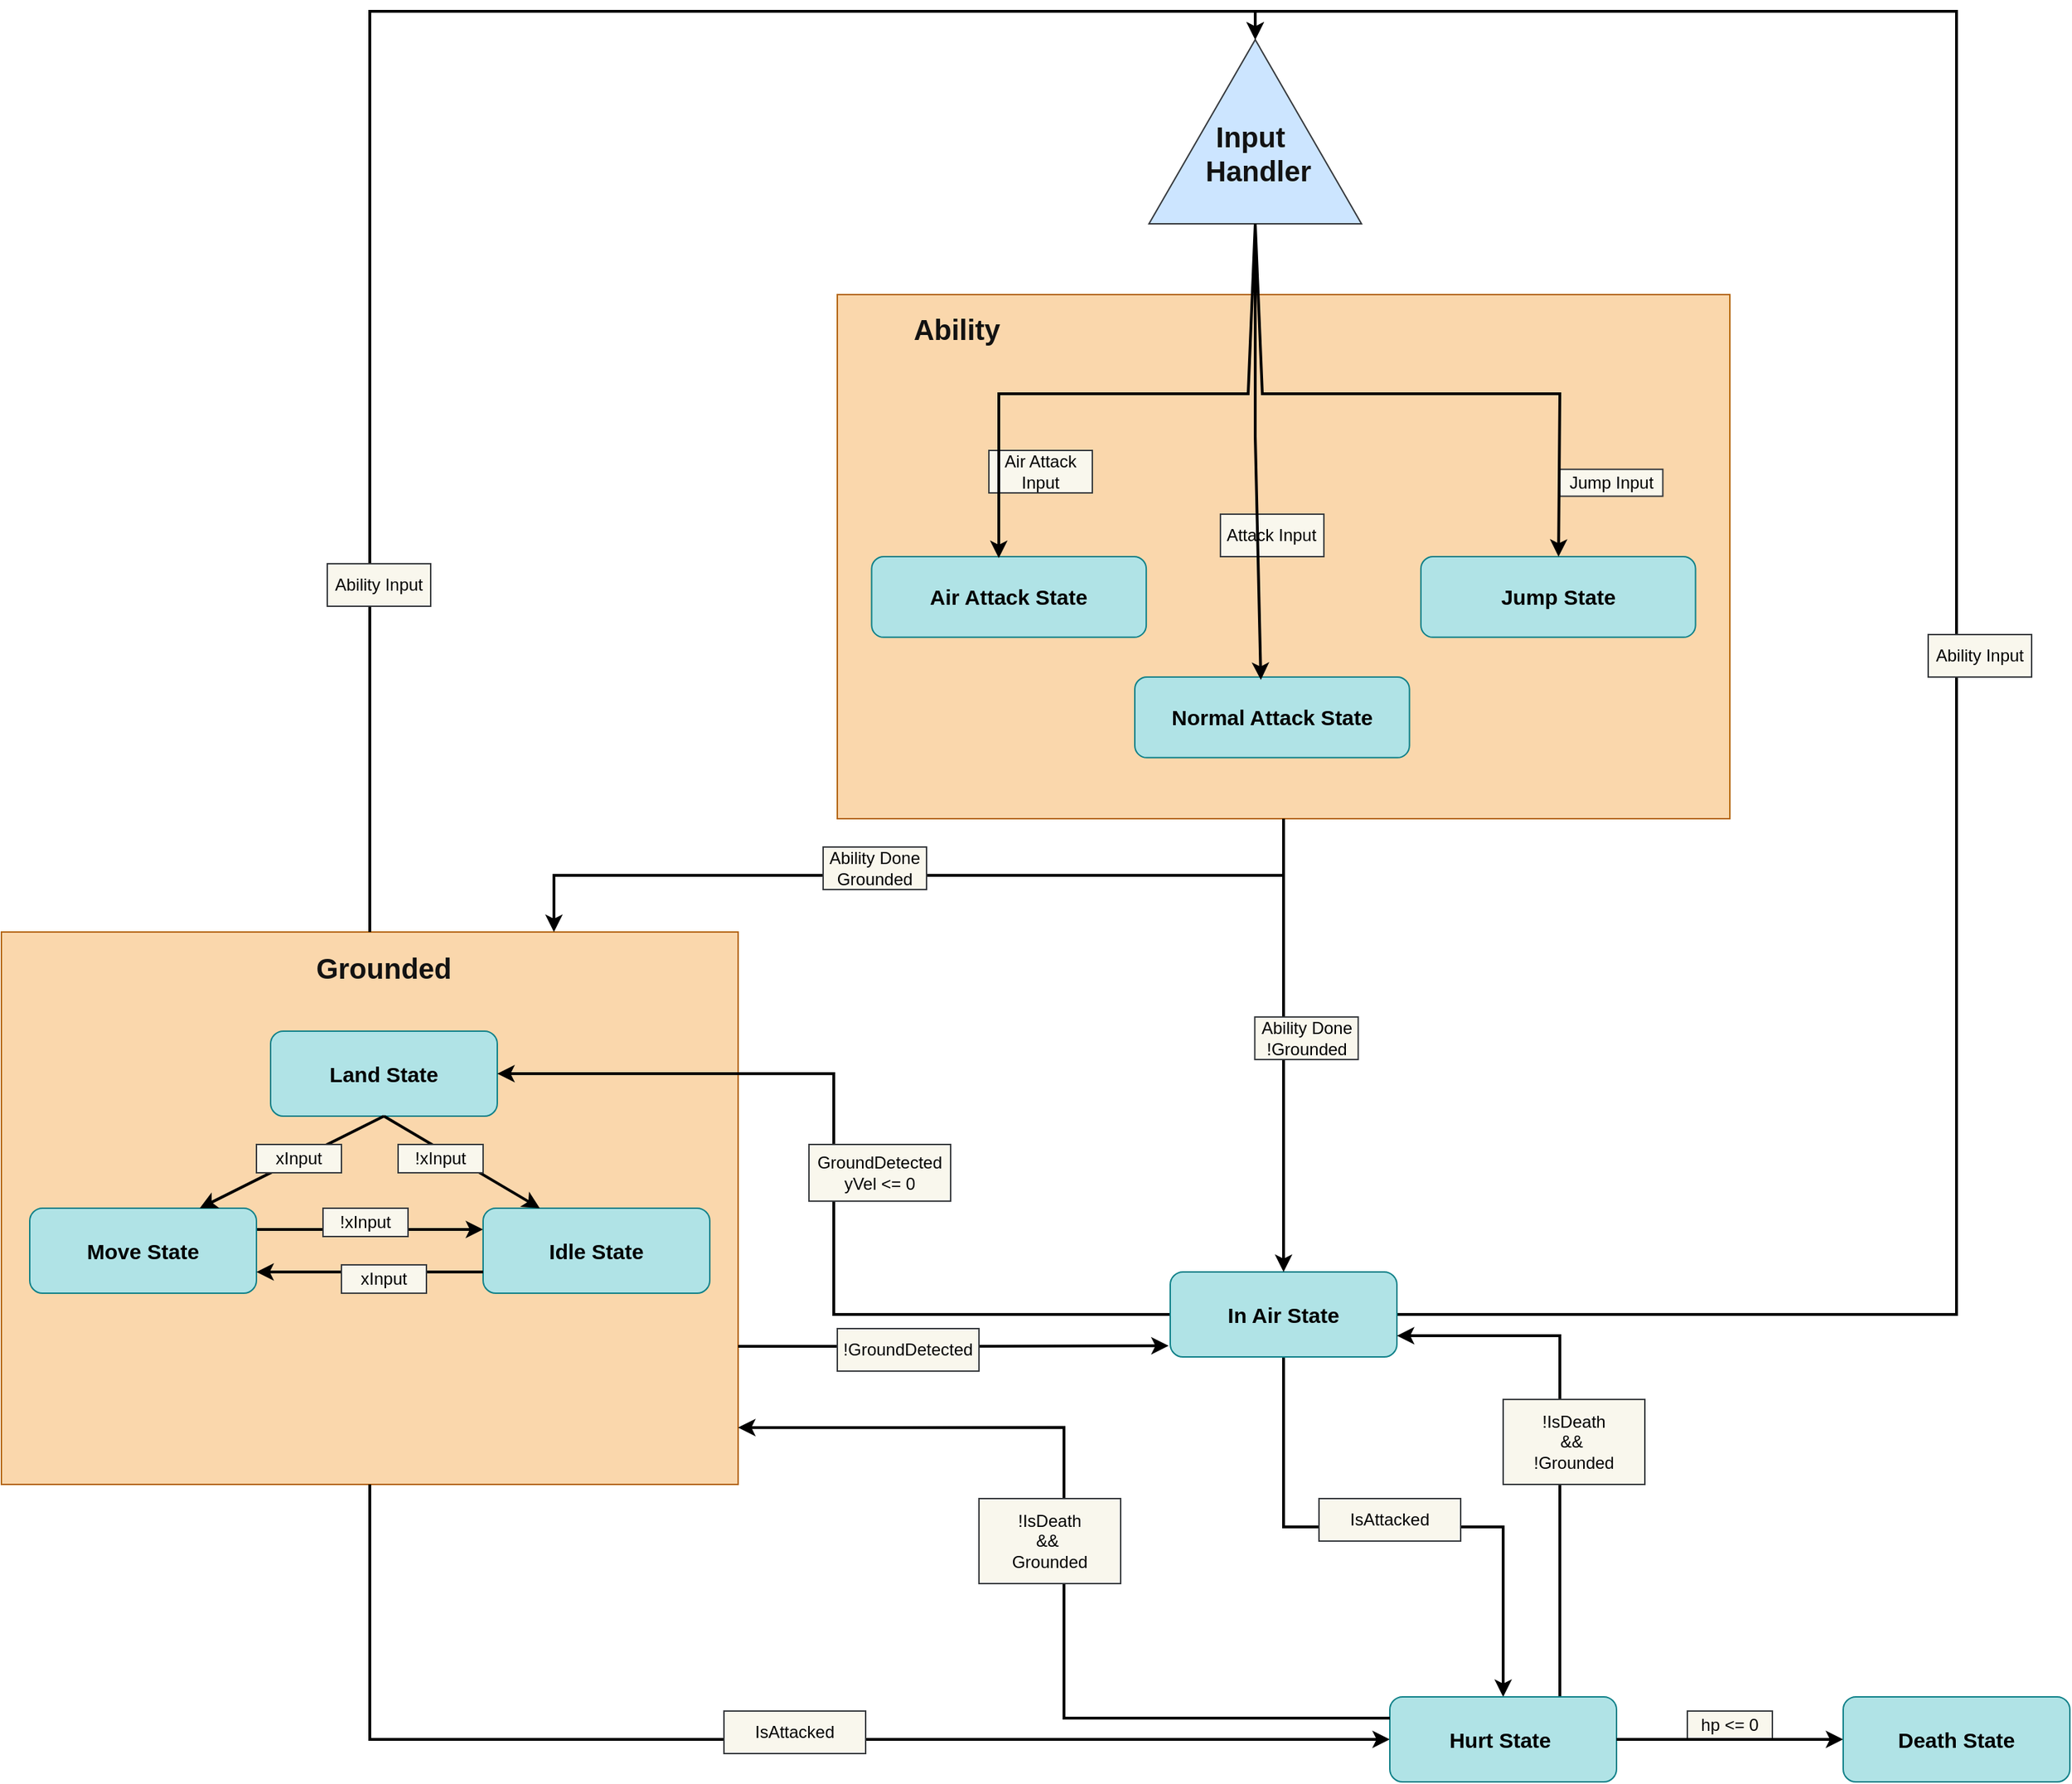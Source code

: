 <mxfile version="24.6.4" type="device">
  <diagram name="Page-1" id="c4RfYC6x1PTgCwTdW2M7">
    <mxGraphModel dx="2620" dy="2224" grid="1" gridSize="10" guides="1" tooltips="1" connect="1" arrows="1" fold="1" page="1" pageScale="1" pageWidth="827" pageHeight="1169" math="0" shadow="0">
      <root>
        <mxCell id="0" />
        <mxCell id="1" parent="0" />
        <mxCell id="JBOCASgNzrwkH8fuNqmD-24" value="" style="group" parent="1" vertex="1" connectable="0">
          <mxGeometry x="-770" y="420" width="520" height="390" as="geometry" />
        </mxCell>
        <mxCell id="JBOCASgNzrwkH8fuNqmD-4" value="" style="shape=process;whiteSpace=wrap;html=1;backgroundOutline=1;size=0;fillColor=#fad7ac;strokeColor=#b46504;" parent="JBOCASgNzrwkH8fuNqmD-24" vertex="1">
          <mxGeometry width="520" height="390" as="geometry" />
        </mxCell>
        <mxCell id="JBOCASgNzrwkH8fuNqmD-6" value="&lt;font color=&quot;#121212&quot; style=&quot;font-size: 20px;&quot;&gt;&lt;b&gt;Grounded&lt;/b&gt;&lt;/font&gt;" style="text;html=1;align=center;verticalAlign=middle;whiteSpace=wrap;rounded=0;" parent="JBOCASgNzrwkH8fuNqmD-24" vertex="1">
          <mxGeometry x="210" y="10" width="120" height="30" as="geometry" />
        </mxCell>
        <mxCell id="JBOCASgNzrwkH8fuNqmD-7" value="&lt;font size=&quot;1&quot; color=&quot;#000000&quot;&gt;&lt;b style=&quot;font-size: 15px;&quot;&gt;Land State&lt;/b&gt;&lt;/font&gt;" style="rounded=1;whiteSpace=wrap;html=1;fillColor=#b0e3e6;strokeColor=#0e8088;" parent="JBOCASgNzrwkH8fuNqmD-24" vertex="1">
          <mxGeometry x="190" y="70" width="160" height="60" as="geometry" />
        </mxCell>
        <mxCell id="JBOCASgNzrwkH8fuNqmD-13" style="edgeStyle=orthogonalEdgeStyle;rounded=0;orthogonalLoop=1;jettySize=auto;html=1;exitX=1;exitY=0.25;exitDx=0;exitDy=0;entryX=0;entryY=0.25;entryDx=0;entryDy=0;strokeWidth=2;strokeColor=#000000;" parent="JBOCASgNzrwkH8fuNqmD-24" source="JBOCASgNzrwkH8fuNqmD-8" target="JBOCASgNzrwkH8fuNqmD-9" edge="1">
          <mxGeometry relative="1" as="geometry" />
        </mxCell>
        <mxCell id="JBOCASgNzrwkH8fuNqmD-8" value="&lt;font size=&quot;1&quot; color=&quot;#000000&quot;&gt;&lt;b style=&quot;font-size: 15px;&quot;&gt;Move State&lt;/b&gt;&lt;/font&gt;" style="rounded=1;whiteSpace=wrap;html=1;fillColor=#b0e3e6;strokeColor=#0e8088;" parent="JBOCASgNzrwkH8fuNqmD-24" vertex="1">
          <mxGeometry x="20" y="195" width="160" height="60" as="geometry" />
        </mxCell>
        <mxCell id="JBOCASgNzrwkH8fuNqmD-9" value="&lt;font size=&quot;1&quot; color=&quot;#000000&quot;&gt;&lt;b style=&quot;font-size: 15px;&quot;&gt;Idle State&lt;/b&gt;&lt;/font&gt;" style="rounded=1;whiteSpace=wrap;html=1;fillColor=#b0e3e6;strokeColor=#0e8088;" parent="JBOCASgNzrwkH8fuNqmD-24" vertex="1">
          <mxGeometry x="340" y="195" width="160" height="60" as="geometry" />
        </mxCell>
        <mxCell id="JBOCASgNzrwkH8fuNqmD-10" style="edgeStyle=orthogonalEdgeStyle;rounded=0;orthogonalLoop=1;jettySize=auto;html=1;exitX=0.5;exitY=1;exitDx=0;exitDy=0;" parent="JBOCASgNzrwkH8fuNqmD-24" source="JBOCASgNzrwkH8fuNqmD-6" target="JBOCASgNzrwkH8fuNqmD-6" edge="1">
          <mxGeometry relative="1" as="geometry" />
        </mxCell>
        <mxCell id="JBOCASgNzrwkH8fuNqmD-14" value="!xInput" style="rounded=0;whiteSpace=wrap;html=1;fillColor=#f9f7ed;strokeColor=#36393d;fontColor=#000000;" parent="JBOCASgNzrwkH8fuNqmD-24" vertex="1">
          <mxGeometry x="227" y="195" width="60" height="20" as="geometry" />
        </mxCell>
        <mxCell id="JBOCASgNzrwkH8fuNqmD-17" style="edgeStyle=orthogonalEdgeStyle;rounded=0;orthogonalLoop=1;jettySize=auto;html=1;exitX=0;exitY=0.75;exitDx=0;exitDy=0;entryX=1;entryY=0.75;entryDx=0;entryDy=0;strokeWidth=2;strokeColor=#000000;" parent="JBOCASgNzrwkH8fuNqmD-24" source="JBOCASgNzrwkH8fuNqmD-9" target="JBOCASgNzrwkH8fuNqmD-8" edge="1">
          <mxGeometry relative="1" as="geometry">
            <mxPoint x="200" y="300" as="sourcePoint" />
            <mxPoint x="360" y="300" as="targetPoint" />
          </mxGeometry>
        </mxCell>
        <mxCell id="JBOCASgNzrwkH8fuNqmD-18" value="xInput" style="rounded=0;whiteSpace=wrap;html=1;fillColor=#f9f7ed;strokeColor=#36393d;fontColor=#000000;" parent="JBOCASgNzrwkH8fuNqmD-24" vertex="1">
          <mxGeometry x="240" y="235" width="60" height="20" as="geometry" />
        </mxCell>
        <mxCell id="JBOCASgNzrwkH8fuNqmD-20" value="" style="endArrow=classic;html=1;rounded=0;strokeWidth=2;strokeColor=#000000;entryX=0.25;entryY=0;entryDx=0;entryDy=0;exitX=0.5;exitY=1;exitDx=0;exitDy=0;" parent="JBOCASgNzrwkH8fuNqmD-24" source="JBOCASgNzrwkH8fuNqmD-7" target="JBOCASgNzrwkH8fuNqmD-9" edge="1">
          <mxGeometry width="50" height="50" relative="1" as="geometry">
            <mxPoint x="310" y="180" as="sourcePoint" />
            <mxPoint x="360" y="130" as="targetPoint" />
          </mxGeometry>
        </mxCell>
        <mxCell id="JBOCASgNzrwkH8fuNqmD-21" value="" style="endArrow=classic;html=1;rounded=0;strokeWidth=2;strokeColor=#000000;entryX=0.75;entryY=0;entryDx=0;entryDy=0;" parent="JBOCASgNzrwkH8fuNqmD-24" target="JBOCASgNzrwkH8fuNqmD-8" edge="1">
          <mxGeometry width="50" height="50" relative="1" as="geometry">
            <mxPoint x="270" y="130" as="sourcePoint" />
            <mxPoint x="390" y="205" as="targetPoint" />
          </mxGeometry>
        </mxCell>
        <mxCell id="JBOCASgNzrwkH8fuNqmD-22" value="!xInput" style="rounded=0;whiteSpace=wrap;html=1;fillColor=#f9f7ed;strokeColor=#36393d;fontColor=#000000;" parent="JBOCASgNzrwkH8fuNqmD-24" vertex="1">
          <mxGeometry x="280" y="150" width="60" height="20" as="geometry" />
        </mxCell>
        <mxCell id="JBOCASgNzrwkH8fuNqmD-23" value="xInput" style="rounded=0;whiteSpace=wrap;html=1;fillColor=#f9f7ed;strokeColor=#36393d;fontColor=#000000;" parent="JBOCASgNzrwkH8fuNqmD-24" vertex="1">
          <mxGeometry x="180" y="150" width="60" height="20" as="geometry" />
        </mxCell>
        <mxCell id="JBOCASgNzrwkH8fuNqmD-26" value="" style="group" parent="1" vertex="1" connectable="0">
          <mxGeometry x="-180" y="-30" width="630" height="370" as="geometry" />
        </mxCell>
        <mxCell id="JBOCASgNzrwkH8fuNqmD-27" value="" style="shape=process;whiteSpace=wrap;html=1;backgroundOutline=1;size=0;fillColor=#fad7ac;strokeColor=#b46504;" parent="JBOCASgNzrwkH8fuNqmD-26" vertex="1">
          <mxGeometry width="630" height="370" as="geometry" />
        </mxCell>
        <mxCell id="1EtwwGyCGPHhNkN43zz5-28" value="" style="group" vertex="1" connectable="0" parent="JBOCASgNzrwkH8fuNqmD-26">
          <mxGeometry x="12.115" y="9.487" width="593.654" height="317.437" as="geometry" />
        </mxCell>
        <mxCell id="JBOCASgNzrwkH8fuNqmD-28" value="&lt;font color=&quot;#121212&quot; style=&quot;font-size: 20px;&quot;&gt;&lt;b&gt;Ability&lt;/b&gt;&lt;/font&gt;" style="text;html=1;align=center;verticalAlign=middle;whiteSpace=wrap;rounded=0;" parent="1EtwwGyCGPHhNkN43zz5-28" vertex="1">
          <mxGeometry width="145.385" height="28.462" as="geometry" />
        </mxCell>
        <mxCell id="JBOCASgNzrwkH8fuNqmD-29" value="&lt;font color=&quot;#000000&quot;&gt;&lt;span style=&quot;font-size: 15px;&quot;&gt;&lt;b&gt;Normal Attack State&lt;/b&gt;&lt;/span&gt;&lt;/font&gt;" style="rounded=1;whiteSpace=wrap;html=1;fillColor=#b0e3e6;strokeColor=#0e8088;" parent="1EtwwGyCGPHhNkN43zz5-28" vertex="1">
          <mxGeometry x="197.887" y="260.514" width="193.846" height="56.923" as="geometry" />
        </mxCell>
        <mxCell id="JBOCASgNzrwkH8fuNqmD-31" value="&lt;font size=&quot;1&quot; color=&quot;#000000&quot;&gt;&lt;b style=&quot;font-size: 15px;&quot;&gt;Air Attack State&lt;/b&gt;&lt;/font&gt;" style="rounded=1;whiteSpace=wrap;html=1;fillColor=#b0e3e6;strokeColor=#0e8088;" parent="1EtwwGyCGPHhNkN43zz5-28" vertex="1">
          <mxGeometry x="12.115" y="175.513" width="193.846" height="56.923" as="geometry" />
        </mxCell>
        <mxCell id="JBOCASgNzrwkH8fuNqmD-32" value="&lt;font size=&quot;1&quot; color=&quot;#000000&quot;&gt;&lt;b style=&quot;font-size: 15px;&quot;&gt;Jump State&lt;/b&gt;&lt;/font&gt;" style="rounded=1;whiteSpace=wrap;html=1;fillColor=#b0e3e6;strokeColor=#0e8088;" parent="1EtwwGyCGPHhNkN43zz5-28" vertex="1">
          <mxGeometry x="399.808" y="175.513" width="193.846" height="56.923" as="geometry" />
        </mxCell>
        <mxCell id="JBOCASgNzrwkH8fuNqmD-39" value="Jump Input" style="rounded=0;whiteSpace=wrap;html=1;fillColor=#f9f7ed;strokeColor=#36393d;fontColor=#000000;" parent="1EtwwGyCGPHhNkN43zz5-28" vertex="1">
          <mxGeometry x="497.885" y="113.851" width="72.692" height="18.974" as="geometry" />
        </mxCell>
        <mxCell id="JBOCASgNzrwkH8fuNqmD-40" value="Air Attack Input" style="rounded=0;whiteSpace=wrap;html=1;fillColor=#f9f7ed;strokeColor=#36393d;fontColor=#000000;" parent="1EtwwGyCGPHhNkN43zz5-28" vertex="1">
          <mxGeometry x="94.885" y="100.513" width="73" height="30" as="geometry" />
        </mxCell>
        <mxCell id="1EtwwGyCGPHhNkN43zz5-6" value="Attack Input" style="rounded=0;whiteSpace=wrap;html=1;fillColor=#f9f7ed;strokeColor=#36393d;fontColor=#000000;" vertex="1" parent="1EtwwGyCGPHhNkN43zz5-28">
          <mxGeometry x="258.315" y="145.513" width="73" height="30" as="geometry" />
        </mxCell>
        <mxCell id="JBOCASgNzrwkH8fuNqmD-45" value="" style="triangle;whiteSpace=wrap;html=1;rotation=-90;fillColor=#cce5ff;strokeColor=#36393d;" parent="1" vertex="1">
          <mxGeometry x="50" y="-220" width="130" height="150" as="geometry" />
        </mxCell>
        <mxCell id="JBOCASgNzrwkH8fuNqmD-55" value="&lt;font color=&quot;#121212&quot; style=&quot;font-size: 20px;&quot;&gt;&lt;b&gt;Input&amp;nbsp;&lt;/b&gt;&lt;/font&gt;&lt;div&gt;&lt;font color=&quot;#121212&quot; style=&quot;font-size: 20px;&quot;&gt;&lt;b&gt;&amp;nbsp;Handler&lt;/b&gt;&lt;/font&gt;&lt;/div&gt;" style="text;html=1;align=center;verticalAlign=middle;whiteSpace=wrap;rounded=0;" parent="1" vertex="1">
          <mxGeometry x="42.31" y="-140" width="145.38" height="20" as="geometry" />
        </mxCell>
        <mxCell id="1EtwwGyCGPHhNkN43zz5-3" value="" style="endArrow=classic;html=1;rounded=0;strokeWidth=2;strokeColor=#000000;exitX=0;exitY=0.5;exitDx=0;exitDy=0;" edge="1" parent="1" source="JBOCASgNzrwkH8fuNqmD-45" target="JBOCASgNzrwkH8fuNqmD-32">
          <mxGeometry width="50" height="50" relative="1" as="geometry">
            <mxPoint x="140.58" y="7.95" as="sourcePoint" />
            <mxPoint x="250.58" y="72.95" as="targetPoint" />
            <Array as="points">
              <mxPoint x="120" y="40" />
              <mxPoint x="330" y="40" />
            </Array>
          </mxGeometry>
        </mxCell>
        <mxCell id="1EtwwGyCGPHhNkN43zz5-4" value="" style="endArrow=classic;html=1;rounded=0;strokeWidth=2;strokeColor=#000000;exitX=0;exitY=0.5;exitDx=0;exitDy=0;entryX=0.459;entryY=0.035;entryDx=0;entryDy=0;entryPerimeter=0;" edge="1" parent="1" source="JBOCASgNzrwkH8fuNqmD-45" target="JBOCASgNzrwkH8fuNqmD-29">
          <mxGeometry width="50" height="50" relative="1" as="geometry">
            <mxPoint x="-90" y="-10" as="sourcePoint" />
            <mxPoint x="124" y="225" as="targetPoint" />
            <Array as="points">
              <mxPoint x="115" y="70" />
            </Array>
          </mxGeometry>
        </mxCell>
        <mxCell id="1EtwwGyCGPHhNkN43zz5-5" value="" style="endArrow=classic;html=1;rounded=0;strokeWidth=2;strokeColor=#000000;exitX=0;exitY=0.5;exitDx=0;exitDy=0;entryX=0.463;entryY=0.018;entryDx=0;entryDy=0;entryPerimeter=0;" edge="1" parent="1" source="JBOCASgNzrwkH8fuNqmD-45" target="JBOCASgNzrwkH8fuNqmD-31">
          <mxGeometry width="50" height="50" relative="1" as="geometry">
            <mxPoint x="-90" y="-40" as="sourcePoint" />
            <mxPoint x="124" y="195" as="targetPoint" />
            <Array as="points">
              <mxPoint x="110" y="40" />
              <mxPoint x="-66" y="40" />
            </Array>
          </mxGeometry>
        </mxCell>
        <mxCell id="1EtwwGyCGPHhNkN43zz5-7" style="edgeStyle=orthogonalEdgeStyle;rounded=0;orthogonalLoop=1;jettySize=auto;html=1;exitX=0.5;exitY=0;exitDx=0;exitDy=0;entryX=1;entryY=0.5;entryDx=0;entryDy=0;strokeColor=#000000;strokeWidth=2;" edge="1" parent="1" source="JBOCASgNzrwkH8fuNqmD-4" target="JBOCASgNzrwkH8fuNqmD-45">
          <mxGeometry relative="1" as="geometry" />
        </mxCell>
        <mxCell id="1EtwwGyCGPHhNkN43zz5-9" style="edgeStyle=orthogonalEdgeStyle;rounded=0;orthogonalLoop=1;jettySize=auto;html=1;exitX=0.5;exitY=1;exitDx=0;exitDy=0;entryX=0.75;entryY=0;entryDx=0;entryDy=0;strokeWidth=2;strokeColor=#000000;" edge="1" parent="1" source="JBOCASgNzrwkH8fuNqmD-27" target="JBOCASgNzrwkH8fuNqmD-4">
          <mxGeometry relative="1" as="geometry" />
        </mxCell>
        <mxCell id="1EtwwGyCGPHhNkN43zz5-10" value="Ability Input" style="rounded=0;whiteSpace=wrap;html=1;fillColor=#f9f7ed;strokeColor=#36393d;fontColor=#000000;" vertex="1" parent="1">
          <mxGeometry x="-540" y="160" width="73" height="30" as="geometry" />
        </mxCell>
        <mxCell id="1EtwwGyCGPHhNkN43zz5-11" value="Ability Done&lt;br&gt;Grounded" style="rounded=0;whiteSpace=wrap;html=1;fillColor=#f9f7ed;strokeColor=#36393d;fontColor=#000000;" vertex="1" parent="1">
          <mxGeometry x="-190" y="360" width="73" height="30" as="geometry" />
        </mxCell>
        <mxCell id="1EtwwGyCGPHhNkN43zz5-19" style="edgeStyle=orthogonalEdgeStyle;rounded=0;orthogonalLoop=1;jettySize=auto;html=1;exitX=1;exitY=0.5;exitDx=0;exitDy=0;entryX=1;entryY=0.5;entryDx=0;entryDy=0;strokeWidth=2;strokeColor=#000000;" edge="1" parent="1" source="1EtwwGyCGPHhNkN43zz5-15" target="JBOCASgNzrwkH8fuNqmD-45">
          <mxGeometry relative="1" as="geometry">
            <Array as="points">
              <mxPoint x="610" y="690" />
              <mxPoint x="610" y="-230" />
              <mxPoint x="115" y="-230" />
            </Array>
          </mxGeometry>
        </mxCell>
        <mxCell id="1EtwwGyCGPHhNkN43zz5-21" style="edgeStyle=orthogonalEdgeStyle;rounded=0;orthogonalLoop=1;jettySize=auto;html=1;exitX=0;exitY=0.5;exitDx=0;exitDy=0;entryX=1;entryY=0.5;entryDx=0;entryDy=0;strokeWidth=2;strokeColor=#000000;" edge="1" parent="1" source="1EtwwGyCGPHhNkN43zz5-15" target="JBOCASgNzrwkH8fuNqmD-7">
          <mxGeometry relative="1" as="geometry" />
        </mxCell>
        <mxCell id="1EtwwGyCGPHhNkN43zz5-50" style="edgeStyle=orthogonalEdgeStyle;rounded=0;orthogonalLoop=1;jettySize=auto;html=1;exitX=0.5;exitY=1;exitDx=0;exitDy=0;strokeWidth=2;" edge="1" parent="1" source="1EtwwGyCGPHhNkN43zz5-15" target="1EtwwGyCGPHhNkN43zz5-34">
          <mxGeometry relative="1" as="geometry" />
        </mxCell>
        <mxCell id="1EtwwGyCGPHhNkN43zz5-15" value="&lt;font size=&quot;1&quot; color=&quot;#000000&quot;&gt;&lt;b style=&quot;font-size: 15px;&quot;&gt;In Air State&lt;/b&gt;&lt;/font&gt;" style="rounded=1;whiteSpace=wrap;html=1;fillColor=#b0e3e6;strokeColor=#0e8088;" vertex="1" parent="1">
          <mxGeometry x="55" y="660" width="160" height="60" as="geometry" />
        </mxCell>
        <mxCell id="1EtwwGyCGPHhNkN43zz5-17" style="edgeStyle=orthogonalEdgeStyle;rounded=0;orthogonalLoop=1;jettySize=auto;html=1;exitX=0.5;exitY=1;exitDx=0;exitDy=0;entryX=0.5;entryY=0;entryDx=0;entryDy=0;strokeColor=#000000;strokeWidth=2;" edge="1" parent="1" source="JBOCASgNzrwkH8fuNqmD-27" target="1EtwwGyCGPHhNkN43zz5-15">
          <mxGeometry relative="1" as="geometry" />
        </mxCell>
        <mxCell id="1EtwwGyCGPHhNkN43zz5-18" value="Ability Done&lt;br&gt;!Grounded" style="rounded=0;whiteSpace=wrap;html=1;fillColor=#f9f7ed;strokeColor=#36393d;fontColor=#000000;" vertex="1" parent="1">
          <mxGeometry x="114.69" y="480" width="73" height="30" as="geometry" />
        </mxCell>
        <mxCell id="1EtwwGyCGPHhNkN43zz5-20" value="Ability Input" style="rounded=0;whiteSpace=wrap;html=1;fillColor=#f9f7ed;strokeColor=#36393d;fontColor=#000000;" vertex="1" parent="1">
          <mxGeometry x="590" y="210" width="73" height="30" as="geometry" />
        </mxCell>
        <mxCell id="1EtwwGyCGPHhNkN43zz5-22" value="GroundDetected&lt;br&gt;yVel &amp;lt;= 0" style="rounded=0;whiteSpace=wrap;html=1;fillColor=#f9f7ed;strokeColor=#36393d;fontColor=#000000;" vertex="1" parent="1">
          <mxGeometry x="-200" y="570" width="100" height="40" as="geometry" />
        </mxCell>
        <mxCell id="1EtwwGyCGPHhNkN43zz5-26" style="edgeStyle=orthogonalEdgeStyle;rounded=0;orthogonalLoop=1;jettySize=auto;html=1;exitX=1;exitY=0.75;exitDx=0;exitDy=0;entryX=-0.007;entryY=0.869;entryDx=0;entryDy=0;entryPerimeter=0;strokeWidth=2;strokeColor=#000000;" edge="1" parent="1" source="JBOCASgNzrwkH8fuNqmD-4" target="1EtwwGyCGPHhNkN43zz5-15">
          <mxGeometry relative="1" as="geometry" />
        </mxCell>
        <mxCell id="1EtwwGyCGPHhNkN43zz5-27" value="!GroundDetected" style="rounded=0;whiteSpace=wrap;html=1;fillColor=#f9f7ed;strokeColor=#36393d;fontColor=#000000;" vertex="1" parent="1">
          <mxGeometry x="-180" y="700" width="100" height="30" as="geometry" />
        </mxCell>
        <mxCell id="1EtwwGyCGPHhNkN43zz5-47" style="edgeStyle=orthogonalEdgeStyle;rounded=0;orthogonalLoop=1;jettySize=auto;html=1;exitX=0.5;exitY=1;exitDx=0;exitDy=0;entryX=0;entryY=0.5;entryDx=0;entryDy=0;strokeWidth=2;" edge="1" parent="1" source="JBOCASgNzrwkH8fuNqmD-4" target="1EtwwGyCGPHhNkN43zz5-34">
          <mxGeometry relative="1" as="geometry" />
        </mxCell>
        <mxCell id="1EtwwGyCGPHhNkN43zz5-54" style="edgeStyle=orthogonalEdgeStyle;rounded=0;orthogonalLoop=1;jettySize=auto;html=1;exitX=0.75;exitY=0;exitDx=0;exitDy=0;entryX=1;entryY=0.75;entryDx=0;entryDy=0;strokeWidth=2;" edge="1" parent="1" source="1EtwwGyCGPHhNkN43zz5-34" target="1EtwwGyCGPHhNkN43zz5-15">
          <mxGeometry relative="1" as="geometry" />
        </mxCell>
        <mxCell id="1EtwwGyCGPHhNkN43zz5-34" value="&lt;font size=&quot;1&quot; color=&quot;#000000&quot;&gt;&lt;b style=&quot;font-size: 15px;&quot;&gt;Hurt State&amp;nbsp;&lt;/b&gt;&lt;/font&gt;" style="rounded=1;whiteSpace=wrap;html=1;fillColor=#b0e3e6;strokeColor=#0e8088;" vertex="1" parent="1">
          <mxGeometry x="210" y="960" width="160" height="60" as="geometry" />
        </mxCell>
        <mxCell id="1EtwwGyCGPHhNkN43zz5-37" value="hp &amp;lt;= 0" style="rounded=0;whiteSpace=wrap;html=1;fillColor=#f9f7ed;strokeColor=#36393d;fontColor=#000000;" vertex="1" parent="1">
          <mxGeometry x="420" y="970" width="60" height="20" as="geometry" />
        </mxCell>
        <mxCell id="1EtwwGyCGPHhNkN43zz5-45" style="edgeStyle=orthogonalEdgeStyle;rounded=0;orthogonalLoop=1;jettySize=auto;html=1;exitX=1;exitY=0.5;exitDx=0;exitDy=0;entryX=0;entryY=0.5;entryDx=0;entryDy=0;strokeWidth=2;" edge="1" parent="1" source="1EtwwGyCGPHhNkN43zz5-34" target="1EtwwGyCGPHhNkN43zz5-35">
          <mxGeometry relative="1" as="geometry" />
        </mxCell>
        <mxCell id="1EtwwGyCGPHhNkN43zz5-35" value="&lt;font size=&quot;1&quot; color=&quot;#000000&quot;&gt;&lt;b style=&quot;font-size: 15px;&quot;&gt;Death State&lt;/b&gt;&lt;/font&gt;" style="rounded=1;whiteSpace=wrap;html=1;fillColor=#b0e3e6;strokeColor=#0e8088;" vertex="1" parent="1">
          <mxGeometry x="530" y="960" width="160" height="60" as="geometry" />
        </mxCell>
        <mxCell id="1EtwwGyCGPHhNkN43zz5-51" value="IsAttacked" style="rounded=0;whiteSpace=wrap;html=1;fillColor=#f9f7ed;strokeColor=#36393d;fontColor=#000000;" vertex="1" parent="1">
          <mxGeometry x="-260" y="970" width="100" height="30" as="geometry" />
        </mxCell>
        <mxCell id="1EtwwGyCGPHhNkN43zz5-55" value="IsAttacked" style="rounded=0;whiteSpace=wrap;html=1;fillColor=#f9f7ed;strokeColor=#36393d;fontColor=#000000;" vertex="1" parent="1">
          <mxGeometry x="160" y="820" width="100" height="30" as="geometry" />
        </mxCell>
        <mxCell id="1EtwwGyCGPHhNkN43zz5-56" value="!IsDeath&lt;div&gt;&amp;amp;&amp;amp;&amp;nbsp;&lt;/div&gt;&lt;div&gt;!Grounded&lt;/div&gt;" style="rounded=0;whiteSpace=wrap;html=1;fillColor=#f9f7ed;strokeColor=#36393d;fontColor=#000000;" vertex="1" parent="1">
          <mxGeometry x="290" y="750" width="100" height="60" as="geometry" />
        </mxCell>
        <mxCell id="1EtwwGyCGPHhNkN43zz5-57" style="edgeStyle=orthogonalEdgeStyle;rounded=0;orthogonalLoop=1;jettySize=auto;html=1;exitX=0;exitY=0.25;exitDx=0;exitDy=0;entryX=1;entryY=0.897;entryDx=0;entryDy=0;entryPerimeter=0;strokeWidth=2;" edge="1" parent="1" source="1EtwwGyCGPHhNkN43zz5-34" target="JBOCASgNzrwkH8fuNqmD-4">
          <mxGeometry relative="1" as="geometry" />
        </mxCell>
        <mxCell id="1EtwwGyCGPHhNkN43zz5-58" value="!IsDeath&lt;div&gt;&amp;amp;&amp;amp;&amp;nbsp;&lt;/div&gt;&lt;div&gt;Grounded&lt;/div&gt;" style="rounded=0;whiteSpace=wrap;html=1;fillColor=#f9f7ed;strokeColor=#36393d;fontColor=#000000;" vertex="1" parent="1">
          <mxGeometry x="-80" y="820" width="100" height="60" as="geometry" />
        </mxCell>
      </root>
    </mxGraphModel>
  </diagram>
</mxfile>

